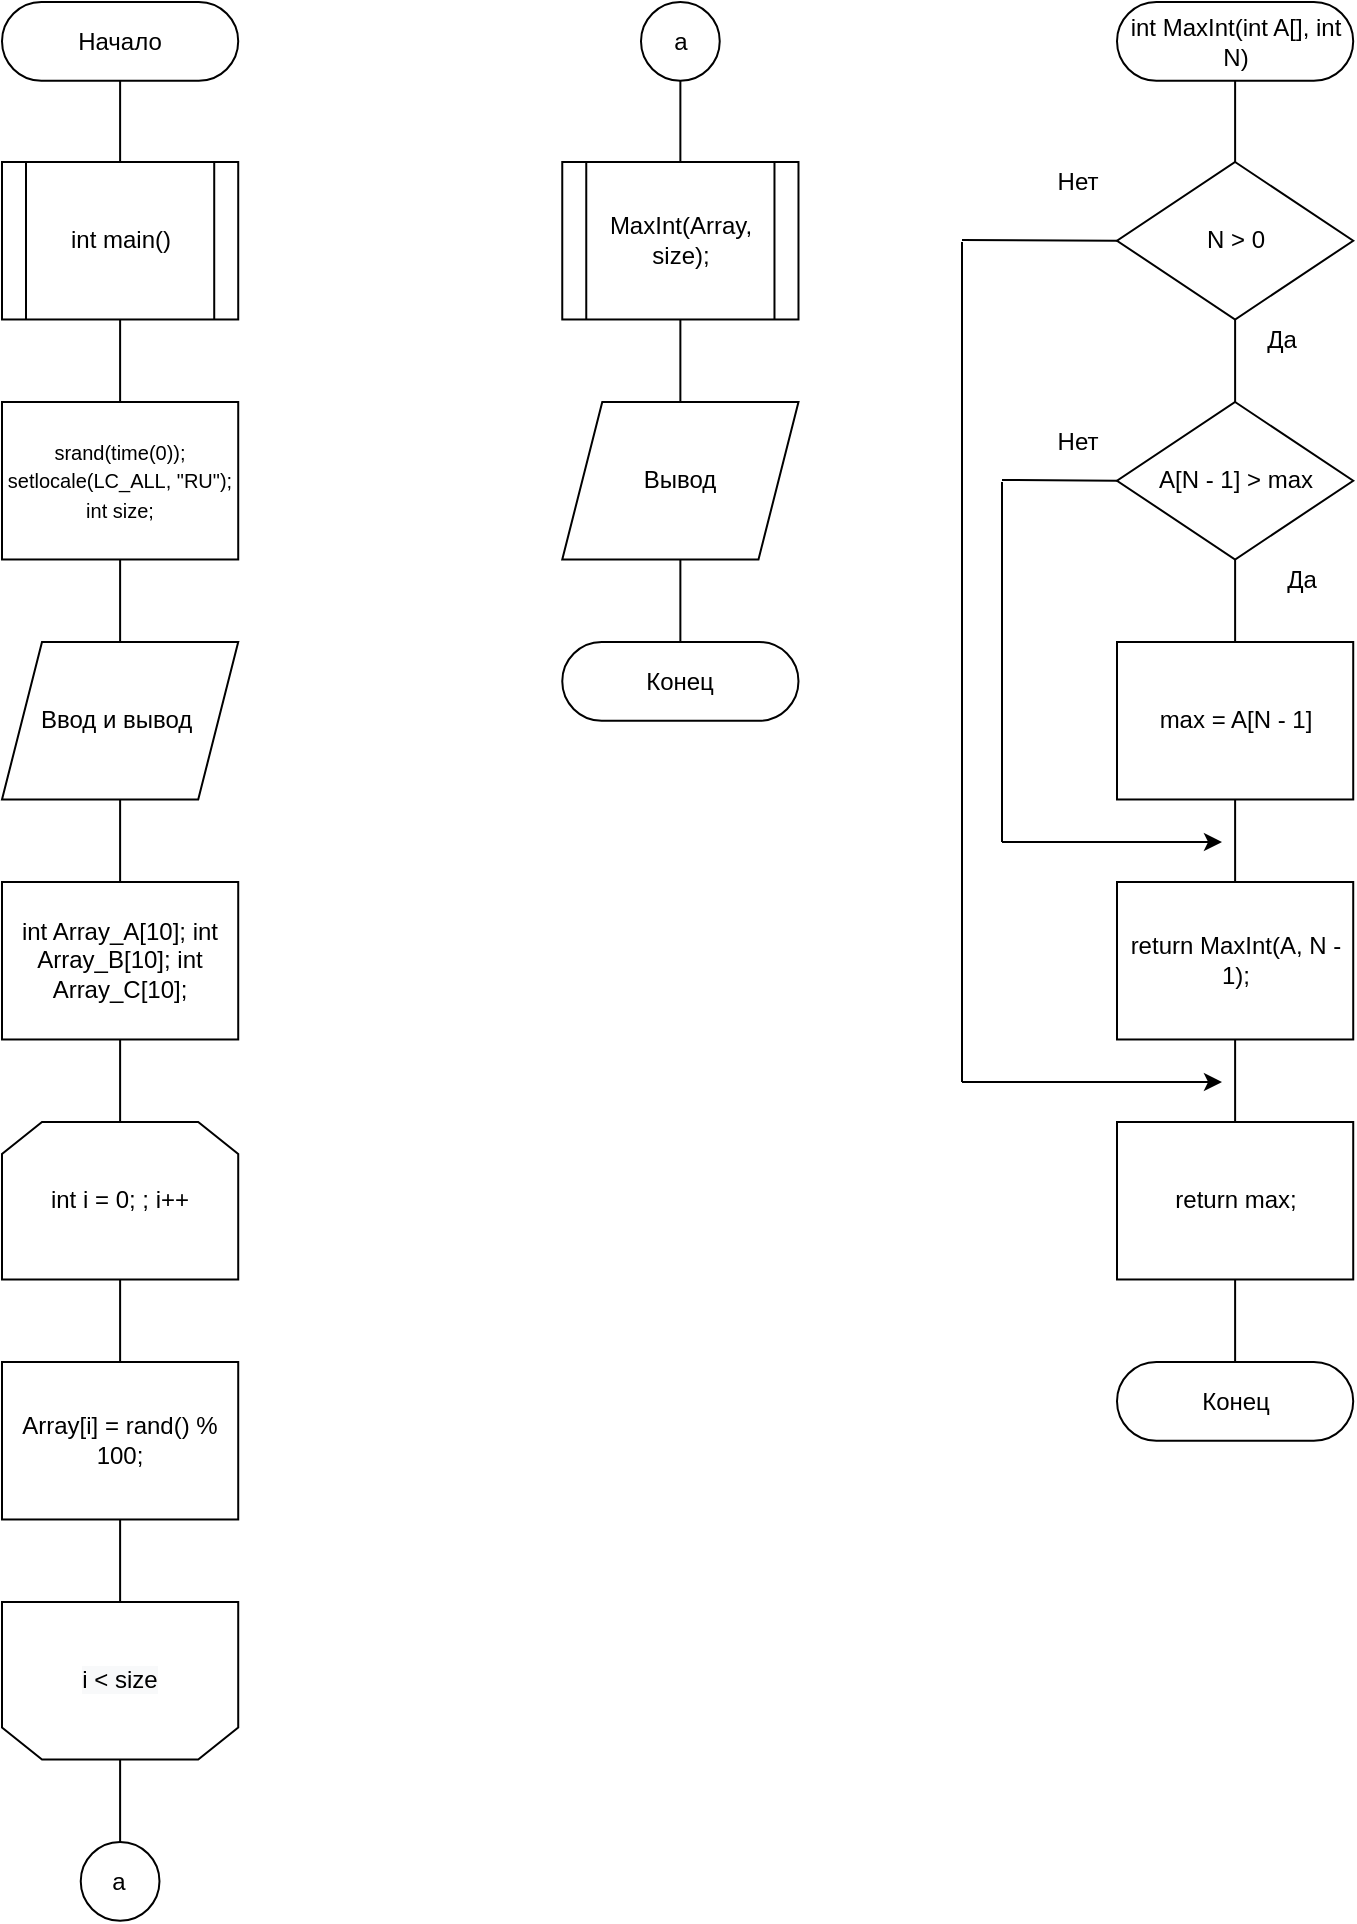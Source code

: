 <mxfile version="14.1.8" type="device"><diagram id="PbHt1cGHAjhThUp8aL9z" name="Page-1"><mxGraphModel dx="1086" dy="806" grid="1" gridSize="10" guides="1" tooltips="1" connect="1" arrows="1" fold="1" page="1" pageScale="1" pageWidth="827" pageHeight="1169" math="0" shadow="0"><root><mxCell id="0"/><mxCell id="1" parent="0"/><mxCell id="OqBmH6msQQHTQhphMT56-2" value="Начало" style="rounded=1;whiteSpace=wrap;html=1;arcSize=50;" parent="1" vertex="1"><mxGeometry x="80" y="40" width="118.11" height="39.37" as="geometry"/></mxCell><mxCell id="OqBmH6msQQHTQhphMT56-3" value="int main()" style="shape=process;whiteSpace=wrap;html=1;backgroundOutline=1;" parent="1" vertex="1"><mxGeometry x="80" y="120" width="118.11" height="78.74" as="geometry"/></mxCell><mxCell id="OqBmH6msQQHTQhphMT56-4" value="&lt;font style=&quot;font-size: 10px&quot;&gt;srand(time(0));&#9;setlocale(LC_ALL, &quot;RU&quot;);&#9;int size;&lt;/font&gt;" style="rounded=0;whiteSpace=wrap;html=1;" parent="1" vertex="1"><mxGeometry x="80" y="240" width="118.11" height="78.74" as="geometry"/></mxCell><mxCell id="OqBmH6msQQHTQhphMT56-5" value="Ввод и вывод&amp;nbsp;" style="shape=parallelogram;perimeter=parallelogramPerimeter;whiteSpace=wrap;html=1;fixedSize=1;" parent="1" vertex="1"><mxGeometry x="80" y="360" width="118.11" height="78.74" as="geometry"/></mxCell><mxCell id="OqBmH6msQQHTQhphMT56-7" value="int Array_A[10];&#9;int Array_B[10];&#9;int Array_C[10];" style="rounded=0;whiteSpace=wrap;html=1;" parent="1" vertex="1"><mxGeometry x="80" y="480" width="118.11" height="78.74" as="geometry"/></mxCell><mxCell id="OqBmH6msQQHTQhphMT56-8" value="int i = 0; ; i++" style="shape=loopLimit;whiteSpace=wrap;html=1;" parent="1" vertex="1"><mxGeometry x="80" y="600" width="118.11" height="78.74" as="geometry"/></mxCell><mxCell id="OqBmH6msQQHTQhphMT56-9" value="&#10;&#10;&lt;span style=&quot;color: rgb(0, 0, 0); font-family: helvetica; font-size: 12px; font-style: normal; font-weight: 400; letter-spacing: normal; text-align: center; text-indent: 0px; text-transform: none; word-spacing: 0px; background-color: rgb(248, 249, 250); display: inline; float: none;&quot;&gt;i &amp;lt; size&lt;/span&gt;&#10;&#10;" style="shape=loopLimit;whiteSpace=wrap;html=1;direction=west;" parent="1" vertex="1"><mxGeometry x="80" y="840" width="118.11" height="78.74" as="geometry"/></mxCell><mxCell id="OqBmH6msQQHTQhphMT56-10" value="Array[i] = rand() % 100;" style="rounded=0;whiteSpace=wrap;html=1;" parent="1" vertex="1"><mxGeometry x="80" y="720" width="118.11" height="78.74" as="geometry"/></mxCell><mxCell id="OqBmH6msQQHTQhphMT56-11" value="MaxInt(Array, size);" style="shape=process;whiteSpace=wrap;html=1;backgroundOutline=1;" parent="1" vertex="1"><mxGeometry x="360.13" y="120" width="118.11" height="78.74" as="geometry"/></mxCell><mxCell id="OqBmH6msQQHTQhphMT56-12" value="Вывод" style="shape=parallelogram;perimeter=parallelogramPerimeter;whiteSpace=wrap;html=1;fixedSize=1;" parent="1" vertex="1"><mxGeometry x="360.13" y="240" width="118.11" height="78.74" as="geometry"/></mxCell><mxCell id="OqBmH6msQQHTQhphMT56-13" value="Конец" style="rounded=1;whiteSpace=wrap;html=1;arcSize=50;" parent="1" vertex="1"><mxGeometry x="360.13" y="360" width="118.11" height="39.37" as="geometry"/></mxCell><mxCell id="OqBmH6msQQHTQhphMT56-14" value="&lt;span&gt;int MaxInt(int A[], int N)&lt;/span&gt;" style="rounded=1;whiteSpace=wrap;html=1;arcSize=50;" parent="1" vertex="1"><mxGeometry x="637.5" y="40" width="118.11" height="39.37" as="geometry"/></mxCell><mxCell id="OqBmH6msQQHTQhphMT56-16" value="N &gt; 0" style="rhombus;whiteSpace=wrap;html=1;" parent="1" vertex="1"><mxGeometry x="637.5" y="120" width="118.11" height="78.74" as="geometry"/></mxCell><mxCell id="OqBmH6msQQHTQhphMT56-17" value="A[N - 1] &gt; max" style="rhombus;whiteSpace=wrap;html=1;" parent="1" vertex="1"><mxGeometry x="637.5" y="240" width="118.11" height="78.74" as="geometry"/></mxCell><mxCell id="OqBmH6msQQHTQhphMT56-18" value="max = A[N - 1]" style="rounded=0;whiteSpace=wrap;html=1;" parent="1" vertex="1"><mxGeometry x="637.5" y="360" width="118.11" height="78.74" as="geometry"/></mxCell><mxCell id="OqBmH6msQQHTQhphMT56-19" value="return MaxInt(A, N - 1);" style="rounded=0;whiteSpace=wrap;html=1;" parent="1" vertex="1"><mxGeometry x="637.5" y="480" width="118.11" height="78.74" as="geometry"/></mxCell><mxCell id="OqBmH6msQQHTQhphMT56-20" value="return max;" style="rounded=0;whiteSpace=wrap;html=1;" parent="1" vertex="1"><mxGeometry x="637.5" y="600" width="118.11" height="78.74" as="geometry"/></mxCell><mxCell id="OqBmH6msQQHTQhphMT56-21" value="Конец" style="rounded=1;whiteSpace=wrap;html=1;arcSize=50;" parent="1" vertex="1"><mxGeometry x="637.5" y="720" width="118.11" height="39.37" as="geometry"/></mxCell><mxCell id="OqBmH6msQQHTQhphMT56-48" value="" style="endArrow=none;html=1;entryX=0;entryY=0.5;entryDx=0;entryDy=0;" parent="1" target="OqBmH6msQQHTQhphMT56-16" edge="1"><mxGeometry width="50" height="50" relative="1" as="geometry"><mxPoint x="560" y="159" as="sourcePoint"/><mxPoint x="590" y="280" as="targetPoint"/></mxGeometry></mxCell><mxCell id="OqBmH6msQQHTQhphMT56-49" value="" style="endArrow=none;html=1;" parent="1" edge="1"><mxGeometry width="50" height="50" relative="1" as="geometry"><mxPoint x="560" y="580" as="sourcePoint"/><mxPoint x="560" y="160" as="targetPoint"/></mxGeometry></mxCell><mxCell id="OqBmH6msQQHTQhphMT56-50" value="" style="endArrow=classic;html=1;" parent="1" edge="1"><mxGeometry width="50" height="50" relative="1" as="geometry"><mxPoint x="560" y="580" as="sourcePoint"/><mxPoint x="690" y="580" as="targetPoint"/></mxGeometry></mxCell><mxCell id="OqBmH6msQQHTQhphMT56-52" value="" style="endArrow=none;html=1;entryX=0;entryY=0.5;entryDx=0;entryDy=0;" parent="1" target="OqBmH6msQQHTQhphMT56-17" edge="1"><mxGeometry width="50" height="50" relative="1" as="geometry"><mxPoint x="580" y="279" as="sourcePoint"/><mxPoint x="590" y="480" as="targetPoint"/></mxGeometry></mxCell><mxCell id="OqBmH6msQQHTQhphMT56-53" value="" style="endArrow=none;html=1;" parent="1" edge="1"><mxGeometry width="50" height="50" relative="1" as="geometry"><mxPoint x="580" y="460" as="sourcePoint"/><mxPoint x="580" y="280" as="targetPoint"/></mxGeometry></mxCell><mxCell id="OqBmH6msQQHTQhphMT56-54" value="" style="endArrow=classic;html=1;" parent="1" edge="1"><mxGeometry width="50" height="50" relative="1" as="geometry"><mxPoint x="580" y="460" as="sourcePoint"/><mxPoint x="690" y="460" as="targetPoint"/></mxGeometry></mxCell><mxCell id="VVN9TVH6A9pIOreS3HuZ-9" value="a" style="ellipse;whiteSpace=wrap;html=1;" parent="1" vertex="1"><mxGeometry x="119.37" y="960" width="39.37" height="39.37" as="geometry"/></mxCell><mxCell id="VVN9TVH6A9pIOreS3HuZ-11" value="a" style="ellipse;whiteSpace=wrap;html=1;" parent="1" vertex="1"><mxGeometry x="399.5" y="40" width="39.37" height="39.37" as="geometry"/></mxCell><mxCell id="VVN9TVH6A9pIOreS3HuZ-12" value="" style="endArrow=none;html=1;entryX=0.5;entryY=1;entryDx=0;entryDy=0;exitX=0.5;exitY=0;exitDx=0;exitDy=0;" parent="1" source="OqBmH6msQQHTQhphMT56-3" target="OqBmH6msQQHTQhphMT56-2" edge="1"><mxGeometry width="50" height="50" relative="1" as="geometry"><mxPoint x="560" y="250" as="sourcePoint"/><mxPoint x="610" y="200" as="targetPoint"/></mxGeometry></mxCell><mxCell id="VVN9TVH6A9pIOreS3HuZ-13" value="" style="endArrow=none;html=1;entryX=0.5;entryY=1;entryDx=0;entryDy=0;exitX=0.5;exitY=0;exitDx=0;exitDy=0;" parent="1" source="OqBmH6msQQHTQhphMT56-4" target="OqBmH6msQQHTQhphMT56-3" edge="1"><mxGeometry width="50" height="50" relative="1" as="geometry"><mxPoint x="560" y="450" as="sourcePoint"/><mxPoint x="610" y="400" as="targetPoint"/></mxGeometry></mxCell><mxCell id="VVN9TVH6A9pIOreS3HuZ-15" value="" style="endArrow=none;html=1;entryX=0.5;entryY=1;entryDx=0;entryDy=0;exitX=0.5;exitY=0;exitDx=0;exitDy=0;" parent="1" source="OqBmH6msQQHTQhphMT56-5" target="OqBmH6msQQHTQhphMT56-4" edge="1"><mxGeometry width="50" height="50" relative="1" as="geometry"><mxPoint x="560" y="470" as="sourcePoint"/><mxPoint x="610" y="420" as="targetPoint"/></mxGeometry></mxCell><mxCell id="VVN9TVH6A9pIOreS3HuZ-16" value="" style="endArrow=none;html=1;exitX=0.5;exitY=1;exitDx=0;exitDy=0;entryX=0.5;entryY=0;entryDx=0;entryDy=0;" parent="1" source="OqBmH6msQQHTQhphMT56-5" edge="1"><mxGeometry width="50" height="50" relative="1" as="geometry"><mxPoint x="560" y="470" as="sourcePoint"/><mxPoint x="139.055" y="480" as="targetPoint"/></mxGeometry></mxCell><mxCell id="VVN9TVH6A9pIOreS3HuZ-18" value="" style="endArrow=none;html=1;exitX=0.5;exitY=0;exitDx=0;exitDy=0;entryX=0.5;entryY=1;entryDx=0;entryDy=0;" parent="1" source="OqBmH6msQQHTQhphMT56-8" target="OqBmH6msQQHTQhphMT56-7" edge="1"><mxGeometry width="50" height="50" relative="1" as="geometry"><mxPoint x="560" y="670" as="sourcePoint"/><mxPoint x="610" y="620" as="targetPoint"/></mxGeometry></mxCell><mxCell id="VVN9TVH6A9pIOreS3HuZ-19" value="" style="endArrow=none;html=1;entryX=0.5;entryY=1;entryDx=0;entryDy=0;exitX=0.5;exitY=0;exitDx=0;exitDy=0;" parent="1" source="OqBmH6msQQHTQhphMT56-10" target="OqBmH6msQQHTQhphMT56-8" edge="1"><mxGeometry width="50" height="50" relative="1" as="geometry"><mxPoint x="560" y="870" as="sourcePoint"/><mxPoint x="610" y="820" as="targetPoint"/></mxGeometry></mxCell><mxCell id="VVN9TVH6A9pIOreS3HuZ-20" value="" style="endArrow=none;html=1;entryX=0.5;entryY=1;entryDx=0;entryDy=0;exitX=0.5;exitY=1;exitDx=0;exitDy=0;" parent="1" source="OqBmH6msQQHTQhphMT56-9" target="OqBmH6msQQHTQhphMT56-10" edge="1"><mxGeometry width="50" height="50" relative="1" as="geometry"><mxPoint x="560" y="870" as="sourcePoint"/><mxPoint x="610" y="820" as="targetPoint"/></mxGeometry></mxCell><mxCell id="VVN9TVH6A9pIOreS3HuZ-21" value="" style="endArrow=none;html=1;entryX=0.5;entryY=0;entryDx=0;entryDy=0;exitX=0.5;exitY=0;exitDx=0;exitDy=0;" parent="1" source="VVN9TVH6A9pIOreS3HuZ-9" target="OqBmH6msQQHTQhphMT56-9" edge="1"><mxGeometry width="50" height="50" relative="1" as="geometry"><mxPoint x="560" y="970" as="sourcePoint"/><mxPoint x="610" y="920" as="targetPoint"/></mxGeometry></mxCell><mxCell id="VVN9TVH6A9pIOreS3HuZ-23" value="" style="endArrow=none;html=1;entryX=0.5;entryY=1;entryDx=0;entryDy=0;exitX=0.5;exitY=0;exitDx=0;exitDy=0;" parent="1" source="OqBmH6msQQHTQhphMT56-11" target="VVN9TVH6A9pIOreS3HuZ-11" edge="1"><mxGeometry width="50" height="50" relative="1" as="geometry"><mxPoint x="560" y="370" as="sourcePoint"/><mxPoint x="610" y="320" as="targetPoint"/></mxGeometry></mxCell><mxCell id="VVN9TVH6A9pIOreS3HuZ-24" value="" style="endArrow=none;html=1;entryX=0.5;entryY=1;entryDx=0;entryDy=0;exitX=0.5;exitY=0;exitDx=0;exitDy=0;" parent="1" source="OqBmH6msQQHTQhphMT56-12" target="OqBmH6msQQHTQhphMT56-11" edge="1"><mxGeometry width="50" height="50" relative="1" as="geometry"><mxPoint x="560" y="370" as="sourcePoint"/><mxPoint x="610" y="320" as="targetPoint"/></mxGeometry></mxCell><mxCell id="VVN9TVH6A9pIOreS3HuZ-25" value="" style="endArrow=none;html=1;entryX=0.5;entryY=1;entryDx=0;entryDy=0;exitX=0.5;exitY=0;exitDx=0;exitDy=0;" parent="1" source="OqBmH6msQQHTQhphMT56-13" target="OqBmH6msQQHTQhphMT56-12" edge="1"><mxGeometry width="50" height="50" relative="1" as="geometry"><mxPoint x="560" y="370" as="sourcePoint"/><mxPoint x="610" y="320" as="targetPoint"/></mxGeometry></mxCell><mxCell id="VVN9TVH6A9pIOreS3HuZ-26" value="" style="endArrow=none;html=1;entryX=0.5;entryY=1;entryDx=0;entryDy=0;exitX=0.5;exitY=0;exitDx=0;exitDy=0;" parent="1" source="OqBmH6msQQHTQhphMT56-16" target="OqBmH6msQQHTQhphMT56-14" edge="1"><mxGeometry width="50" height="50" relative="1" as="geometry"><mxPoint x="560" y="470" as="sourcePoint"/><mxPoint x="610" y="420" as="targetPoint"/></mxGeometry></mxCell><mxCell id="VVN9TVH6A9pIOreS3HuZ-27" value="" style="endArrow=none;html=1;entryX=0.5;entryY=1;entryDx=0;entryDy=0;exitX=0.5;exitY=0;exitDx=0;exitDy=0;" parent="1" source="OqBmH6msQQHTQhphMT56-17" target="OqBmH6msQQHTQhphMT56-16" edge="1"><mxGeometry width="50" height="50" relative="1" as="geometry"><mxPoint x="560" y="470" as="sourcePoint"/><mxPoint x="610" y="420" as="targetPoint"/></mxGeometry></mxCell><mxCell id="VVN9TVH6A9pIOreS3HuZ-28" value="" style="endArrow=none;html=1;entryX=0.5;entryY=1;entryDx=0;entryDy=0;exitX=0.5;exitY=0;exitDx=0;exitDy=0;" parent="1" source="OqBmH6msQQHTQhphMT56-18" target="OqBmH6msQQHTQhphMT56-17" edge="1"><mxGeometry width="50" height="50" relative="1" as="geometry"><mxPoint x="560" y="470" as="sourcePoint"/><mxPoint x="610" y="420" as="targetPoint"/></mxGeometry></mxCell><mxCell id="VVN9TVH6A9pIOreS3HuZ-29" value="" style="endArrow=none;html=1;entryX=0.5;entryY=1;entryDx=0;entryDy=0;exitX=0.5;exitY=0;exitDx=0;exitDy=0;" parent="1" source="OqBmH6msQQHTQhphMT56-19" target="OqBmH6msQQHTQhphMT56-18" edge="1"><mxGeometry width="50" height="50" relative="1" as="geometry"><mxPoint x="560" y="470" as="sourcePoint"/><mxPoint x="610" y="420" as="targetPoint"/></mxGeometry></mxCell><mxCell id="VVN9TVH6A9pIOreS3HuZ-30" value="" style="endArrow=none;html=1;entryX=0.5;entryY=1;entryDx=0;entryDy=0;exitX=0.5;exitY=0;exitDx=0;exitDy=0;" parent="1" source="OqBmH6msQQHTQhphMT56-20" target="OqBmH6msQQHTQhphMT56-19" edge="1"><mxGeometry width="50" height="50" relative="1" as="geometry"><mxPoint x="560" y="470" as="sourcePoint"/><mxPoint x="610" y="420" as="targetPoint"/></mxGeometry></mxCell><mxCell id="VVN9TVH6A9pIOreS3HuZ-31" value="" style="endArrow=none;html=1;entryX=0.5;entryY=1;entryDx=0;entryDy=0;exitX=0.5;exitY=0;exitDx=0;exitDy=0;" parent="1" source="OqBmH6msQQHTQhphMT56-21" target="OqBmH6msQQHTQhphMT56-20" edge="1"><mxGeometry width="50" height="50" relative="1" as="geometry"><mxPoint x="560" y="570" as="sourcePoint"/><mxPoint x="610" y="520" as="targetPoint"/></mxGeometry></mxCell><mxCell id="hSxGB_WrIbd3Wkw76mhh-1" value="Нет" style="text;html=1;strokeColor=none;fillColor=none;align=center;verticalAlign=middle;whiteSpace=wrap;rounded=0;" vertex="1" parent="1"><mxGeometry x="597.5" y="120" width="40" height="20" as="geometry"/></mxCell><mxCell id="hSxGB_WrIbd3Wkw76mhh-2" value="Нет" style="text;html=1;strokeColor=none;fillColor=none;align=center;verticalAlign=middle;whiteSpace=wrap;rounded=0;" vertex="1" parent="1"><mxGeometry x="597.5" y="250" width="40" height="20" as="geometry"/></mxCell><mxCell id="hSxGB_WrIbd3Wkw76mhh-3" value="Да" style="text;html=1;strokeColor=none;fillColor=none;align=center;verticalAlign=middle;whiteSpace=wrap;rounded=0;" vertex="1" parent="1"><mxGeometry x="700" y="198.74" width="40" height="20" as="geometry"/></mxCell><mxCell id="hSxGB_WrIbd3Wkw76mhh-4" value="Да" style="text;html=1;strokeColor=none;fillColor=none;align=center;verticalAlign=middle;whiteSpace=wrap;rounded=0;" vertex="1" parent="1"><mxGeometry x="710" y="318.74" width="40" height="20" as="geometry"/></mxCell></root></mxGraphModel></diagram></mxfile>